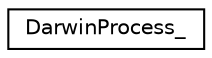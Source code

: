 digraph "Graphical Class Hierarchy"
{
  edge [fontname="Helvetica",fontsize="10",labelfontname="Helvetica",labelfontsize="10"];
  node [fontname="Helvetica",fontsize="10",shape=record];
  rankdir="LR";
  Node0 [label="DarwinProcess_",height=0.2,width=0.4,color="black", fillcolor="white", style="filled",URL="$structDarwinProcess__.html"];
}
